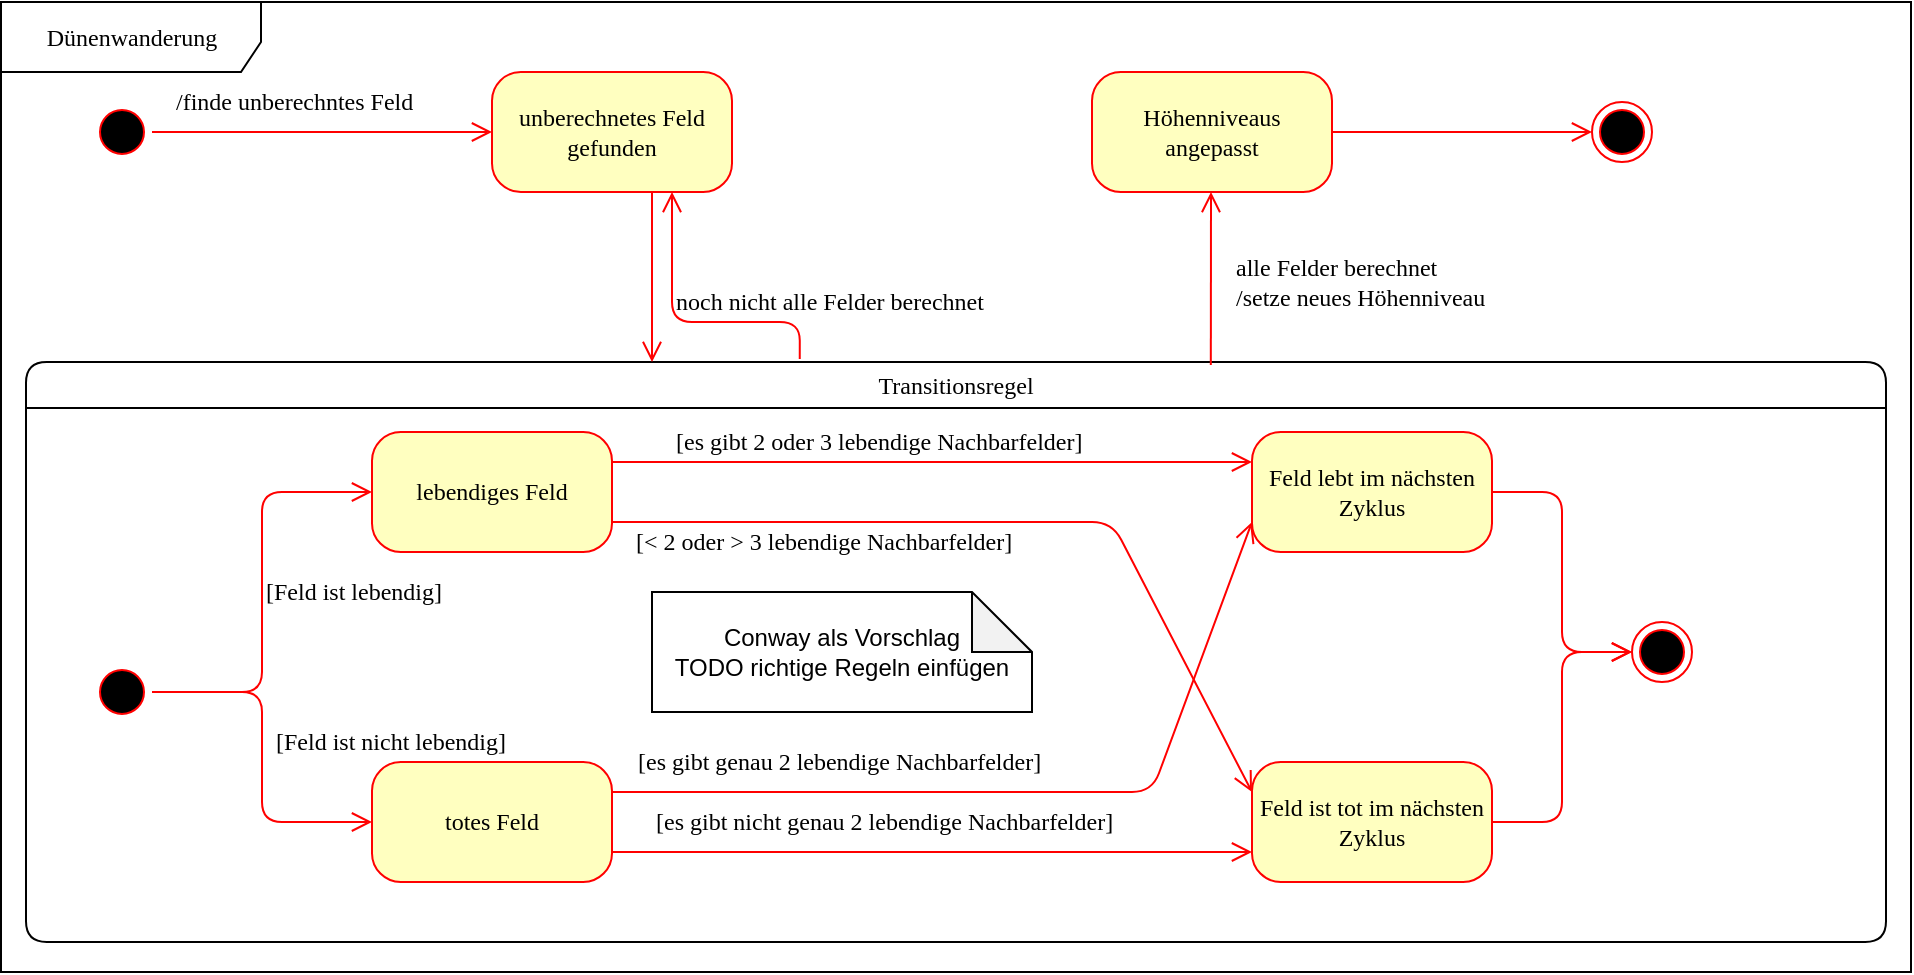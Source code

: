 <mxfile version="16.1.4" type="device"><diagram name="Page-1" id="58cdce13-f638-feb5-8d6f-7d28b1aa9fa0"><mxGraphModel dx="1209" dy="689" grid="1" gridSize="10" guides="1" tooltips="1" connect="1" arrows="1" fold="1" page="1" pageScale="1" pageWidth="1100" pageHeight="850" background="none" math="0" shadow="0"><root><mxCell id="0"/><mxCell id="1" parent="0"/><mxCell id="2a3bc250acf0617d-8" value="Dünenwanderung" style="shape=umlFrame;whiteSpace=wrap;html=1;rounded=1;shadow=0;comic=0;labelBackgroundColor=none;strokeWidth=1;fontFamily=Verdana;fontSize=12;align=center;width=130;height=35;" parent="1" vertex="1"><mxGeometry x="24.5" y="110" width="955" height="485" as="geometry"/></mxCell><mxCell id="382b91b5511bd0f7-1" value="" style="ellipse;html=1;shape=startState;fillColor=#000000;strokeColor=#ff0000;rounded=1;shadow=0;comic=0;labelBackgroundColor=none;fontFamily=Verdana;fontSize=12;fontColor=#000000;align=center;direction=south;" parent="1" vertex="1"><mxGeometry x="70" y="160" width="30" height="30" as="geometry"/></mxCell><mxCell id="382b91b5511bd0f7-6" value="unberechnetes Feld gefunden" style="rounded=1;whiteSpace=wrap;html=1;arcSize=24;fillColor=#ffffc0;strokeColor=#ff0000;shadow=0;comic=0;labelBackgroundColor=none;fontFamily=Verdana;fontSize=12;fontColor=#000000;align=center;" parent="1" vertex="1"><mxGeometry x="270" y="145" width="120" height="60" as="geometry"/></mxCell><mxCell id="382b91b5511bd0f7-7" value="Höhenniveaus angepasst" style="rounded=1;whiteSpace=wrap;html=1;arcSize=24;fillColor=#ffffc0;strokeColor=#ff0000;shadow=0;comic=0;labelBackgroundColor=none;fontFamily=Verdana;fontSize=12;fontColor=#000000;align=center;" parent="1" vertex="1"><mxGeometry x="570" y="145" width="120" height="60" as="geometry"/></mxCell><mxCell id="2a3bc250acf0617d-7" value="&lt;span style=&quot;font-weight: normal&quot;&gt;Transitionsregel&lt;/span&gt;" style="swimlane;whiteSpace=wrap;html=1;rounded=1;shadow=0;comic=0;labelBackgroundColor=none;strokeWidth=1;fontFamily=Verdana;fontSize=12;align=center;" parent="1" vertex="1"><mxGeometry x="37" y="290" width="930" height="290" as="geometry"/></mxCell><mxCell id="3cde6dad864a17aa-10" value="[es gibt 2 oder 3 lebendige Nachbarfelder]" style="edgeStyle=elbowEdgeStyle;html=1;labelBackgroundColor=none;endArrow=open;endSize=8;strokeColor=#ff0000;fontFamily=Verdana;fontSize=12;align=left;exitX=1;exitY=0.25;exitDx=0;exitDy=0;entryX=0;entryY=0.25;entryDx=0;entryDy=0;" parent="2a3bc250acf0617d-7" source="382b91b5511bd0f7-8" target="3cde6dad864a17aa-1" edge="1"><mxGeometry x="-0.812" y="10" relative="1" as="geometry"><mxPoint as="offset"/></mxGeometry></mxCell><mxCell id="382b91b5511bd0f7-8" value="lebendiges Feld" style="rounded=1;whiteSpace=wrap;html=1;arcSize=24;fillColor=#ffffc0;strokeColor=#ff0000;shadow=0;comic=0;labelBackgroundColor=none;fontFamily=Verdana;fontSize=12;fontColor=#000000;align=center;" parent="2a3bc250acf0617d-7" vertex="1"><mxGeometry x="173" y="35" width="120" height="60" as="geometry"/></mxCell><mxCell id="24f968d109e7d6b4-3" value="" style="ellipse;html=1;shape=endState;fillColor=#000000;strokeColor=#ff0000;rounded=1;shadow=0;comic=0;labelBackgroundColor=none;fontFamily=Verdana;fontSize=12;fontColor=#000000;align=center;" parent="2a3bc250acf0617d-7" vertex="1"><mxGeometry x="803" y="130" width="30" height="30" as="geometry"/></mxCell><mxCell id="3cde6dad864a17aa-9" value="[Feld ist lebendig]" style="edgeStyle=elbowEdgeStyle;html=1;labelBackgroundColor=none;endArrow=open;endSize=8;strokeColor=#ff0000;fontFamily=Verdana;fontSize=12;align=left;" parent="2a3bc250acf0617d-7" source="2a3bc250acf0617d-3" target="382b91b5511bd0f7-8" edge="1"><mxGeometry relative="1" as="geometry"/></mxCell><mxCell id="2a3bc250acf0617d-3" value="" style="ellipse;html=1;shape=startState;fillColor=#000000;strokeColor=#ff0000;rounded=1;shadow=0;comic=0;labelBackgroundColor=none;fontFamily=Verdana;fontSize=12;fontColor=#000000;align=center;direction=south;" parent="2a3bc250acf0617d-7" vertex="1"><mxGeometry x="33" y="150" width="30" height="30" as="geometry"/></mxCell><mxCell id="3cde6dad864a17aa-1" value="Feld lebt im nächsten Zyklus" style="rounded=1;whiteSpace=wrap;html=1;arcSize=24;fillColor=#ffffc0;strokeColor=#ff0000;shadow=0;comic=0;labelBackgroundColor=none;fontFamily=Verdana;fontSize=12;fontColor=#000000;align=center;" parent="2a3bc250acf0617d-7" vertex="1"><mxGeometry x="613" y="35" width="120" height="60" as="geometry"/></mxCell><mxCell id="3cde6dad864a17aa-12" style="edgeStyle=elbowEdgeStyle;html=1;labelBackgroundColor=none;endArrow=open;endSize=8;strokeColor=#ff0000;fontFamily=Verdana;fontSize=12;align=left;" parent="2a3bc250acf0617d-7" source="3cde6dad864a17aa-2" target="24f968d109e7d6b4-3" edge="1"><mxGeometry relative="1" as="geometry"/></mxCell><mxCell id="3cde6dad864a17aa-2" value="Feld ist tot im nächsten Zyklus" style="rounded=1;whiteSpace=wrap;html=1;arcSize=24;fillColor=#ffffc0;strokeColor=#ff0000;shadow=0;comic=0;labelBackgroundColor=none;fontFamily=Verdana;fontSize=12;fontColor=#000000;align=center;" parent="2a3bc250acf0617d-7" vertex="1"><mxGeometry x="613" y="200" width="120" height="60" as="geometry"/></mxCell><mxCell id="KS4HaryO1eOvcxfpunTu-5" style="edgeStyle=elbowEdgeStyle;html=1;labelBackgroundColor=none;endArrow=open;endSize=8;strokeColor=#ff0000;fontFamily=Verdana;fontSize=12;align=left;" edge="1" parent="2a3bc250acf0617d-7" source="3cde6dad864a17aa-1" target="24f968d109e7d6b4-3"><mxGeometry relative="1" as="geometry"><mxPoint x="563" y="240" as="sourcePoint"/><mxPoint x="733" y="160" as="targetPoint"/></mxGeometry></mxCell><mxCell id="KS4HaryO1eOvcxfpunTu-10" value="[&amp;lt; 2 oder &amp;gt; 3 lebendige Nachbarfelder]" style="html=1;labelBackgroundColor=none;endArrow=open;endSize=8;strokeColor=#ff0000;fontFamily=Verdana;fontSize=12;align=left;entryX=0;entryY=0.25;entryDx=0;entryDy=0;exitX=1;exitY=0.75;exitDx=0;exitDy=0;" edge="1" parent="2a3bc250acf0617d-7" source="382b91b5511bd0f7-8" target="3cde6dad864a17aa-2"><mxGeometry x="-0.95" y="-10" relative="1" as="geometry"><mxPoint x="303" y="225" as="sourcePoint"/><mxPoint x="623" y="90" as="targetPoint"/><mxPoint as="offset"/><Array as="points"><mxPoint x="543" y="80"/></Array></mxGeometry></mxCell><mxCell id="2a3bc250acf0617d-9" value="/finde unberechntes Feld" style="edgeStyle=orthogonalEdgeStyle;html=1;labelBackgroundColor=none;endArrow=open;endSize=8;strokeColor=#ff0000;fontFamily=Verdana;fontSize=12;align=left;" parent="1" source="382b91b5511bd0f7-1" target="382b91b5511bd0f7-6" edge="1"><mxGeometry x="-0.889" y="15" relative="1" as="geometry"><mxPoint as="offset"/></mxGeometry></mxCell><mxCell id="2a3bc250acf0617d-10" style="edgeStyle=orthogonalEdgeStyle;html=1;labelBackgroundColor=none;endArrow=open;endSize=8;strokeColor=#ff0000;fontFamily=Verdana;fontSize=12;align=left;" parent="1" source="382b91b5511bd0f7-6" target="2a3bc250acf0617d-7" edge="1"><mxGeometry relative="1" as="geometry"><Array as="points"><mxPoint x="350" y="260"/><mxPoint x="350" y="260"/></Array></mxGeometry></mxCell><mxCell id="KS4HaryO1eOvcxfpunTu-1" value="" style="ellipse;html=1;shape=endState;fillColor=#000000;strokeColor=#ff0000;rounded=1;shadow=0;comic=0;labelBackgroundColor=none;fontFamily=Verdana;fontSize=12;fontColor=#000000;align=center;" vertex="1" parent="1"><mxGeometry x="820" y="160" width="30" height="30" as="geometry"/></mxCell><mxCell id="KS4HaryO1eOvcxfpunTu-2" style="edgeStyle=elbowEdgeStyle;html=1;labelBackgroundColor=none;endArrow=open;endSize=8;strokeColor=#ff0000;fontFamily=Verdana;fontSize=12;align=left;" edge="1" parent="1" source="382b91b5511bd0f7-7" target="KS4HaryO1eOvcxfpunTu-1"><mxGeometry relative="1" as="geometry"><mxPoint x="850" y="230" as="sourcePoint"/><mxPoint x="800" y="175" as="targetPoint"/><Array as="points"/></mxGeometry></mxCell><mxCell id="KS4HaryO1eOvcxfpunTu-4" value="totes Feld" style="rounded=1;whiteSpace=wrap;html=1;arcSize=24;fillColor=#ffffc0;strokeColor=#ff0000;shadow=0;comic=0;labelBackgroundColor=none;fontFamily=Verdana;fontSize=12;fontColor=#000000;align=center;" vertex="1" parent="1"><mxGeometry x="210" y="490" width="120" height="60" as="geometry"/></mxCell><mxCell id="KS4HaryO1eOvcxfpunTu-3" value="[Feld ist nicht lebendig]" style="edgeStyle=elbowEdgeStyle;html=1;labelBackgroundColor=none;endArrow=open;endSize=8;strokeColor=#ff0000;fontFamily=Verdana;fontSize=12;align=left;" edge="1" parent="1" source="2a3bc250acf0617d-3" target="KS4HaryO1eOvcxfpunTu-4"><mxGeometry x="-0.086" y="5" relative="1" as="geometry"><mxPoint x="110" y="525" as="sourcePoint"/><mxPoint x="220" y="425" as="targetPoint"/><mxPoint as="offset"/></mxGeometry></mxCell><mxCell id="KS4HaryO1eOvcxfpunTu-8" value="[es gibt genau&amp;nbsp;2 lebendige Nachbarfelder]" style="html=1;labelBackgroundColor=none;endArrow=open;endSize=8;strokeColor=#ff0000;fontFamily=Verdana;fontSize=12;align=left;exitX=1;exitY=0.25;exitDx=0;exitDy=0;entryX=0;entryY=0.75;entryDx=0;entryDy=0;" edge="1" parent="1" source="KS4HaryO1eOvcxfpunTu-4" target="3cde6dad864a17aa-1"><mxGeometry x="-0.949" y="15" relative="1" as="geometry"><mxPoint x="330" y="519.5" as="sourcePoint"/><mxPoint x="650" y="519.5" as="targetPoint"/><mxPoint as="offset"/><Array as="points"><mxPoint x="600" y="505"/></Array></mxGeometry></mxCell><mxCell id="KS4HaryO1eOvcxfpunTu-9" value="[es gibt nicht genau 2 lebendige Nachbarfelder]" style="edgeStyle=elbowEdgeStyle;html=1;labelBackgroundColor=none;endArrow=open;endSize=8;strokeColor=#ff0000;fontFamily=Verdana;fontSize=12;align=left;exitX=1;exitY=0.75;exitDx=0;exitDy=0;entryX=0;entryY=0.75;entryDx=0;entryDy=0;" edge="1" parent="1" source="KS4HaryO1eOvcxfpunTu-4" target="3cde6dad864a17aa-2"><mxGeometry x="-0.875" y="15" relative="1" as="geometry"><mxPoint x="330" y="540" as="sourcePoint"/><mxPoint x="650" y="540" as="targetPoint"/><mxPoint as="offset"/></mxGeometry></mxCell><mxCell id="KS4HaryO1eOvcxfpunTu-11" value="noch nicht alle Felder berechnet" style="edgeStyle=orthogonalEdgeStyle;html=1;labelBackgroundColor=none;endArrow=open;endSize=8;strokeColor=#ff0000;fontFamily=Verdana;fontSize=12;align=left;exitX=0.416;exitY=-0.005;exitDx=0;exitDy=0;exitPerimeter=0;entryX=0.75;entryY=1;entryDx=0;entryDy=0;" edge="1" parent="1" source="2a3bc250acf0617d-7" target="382b91b5511bd0f7-6"><mxGeometry x="0.254" relative="1" as="geometry"><Array as="points"><mxPoint x="424" y="270"/><mxPoint x="360" y="270"/></Array><mxPoint x="360" y="215" as="sourcePoint"/><mxPoint x="360" y="300" as="targetPoint"/><mxPoint as="offset"/></mxGeometry></mxCell><mxCell id="KS4HaryO1eOvcxfpunTu-13" value="alle Felder berechnet&lt;br&gt;/setze neues Höhenniveau" style="edgeStyle=elbowEdgeStyle;html=1;labelBackgroundColor=none;endArrow=open;endSize=8;strokeColor=#ff0000;fontFamily=Verdana;fontSize=12;align=left;exitX=0.637;exitY=0.005;exitDx=0;exitDy=0;exitPerimeter=0;entryX=0.5;entryY=1;entryDx=0;entryDy=0;" edge="1" parent="1" source="2a3bc250acf0617d-7" target="382b91b5511bd0f7-7"><mxGeometry x="-0.034" y="-10" relative="1" as="geometry"><mxPoint x="700" y="185" as="sourcePoint"/><mxPoint x="830" y="185" as="targetPoint"/><Array as="points"/><mxPoint as="offset"/></mxGeometry></mxCell><mxCell id="KS4HaryO1eOvcxfpunTu-14" value="Conway als Vorschlag&lt;br&gt;TODO richtige Regeln einfügen" style="shape=note;whiteSpace=wrap;html=1;backgroundOutline=1;darkOpacity=0.05;" vertex="1" parent="1"><mxGeometry x="350" y="405" width="190" height="60" as="geometry"/></mxCell></root></mxGraphModel></diagram></mxfile>